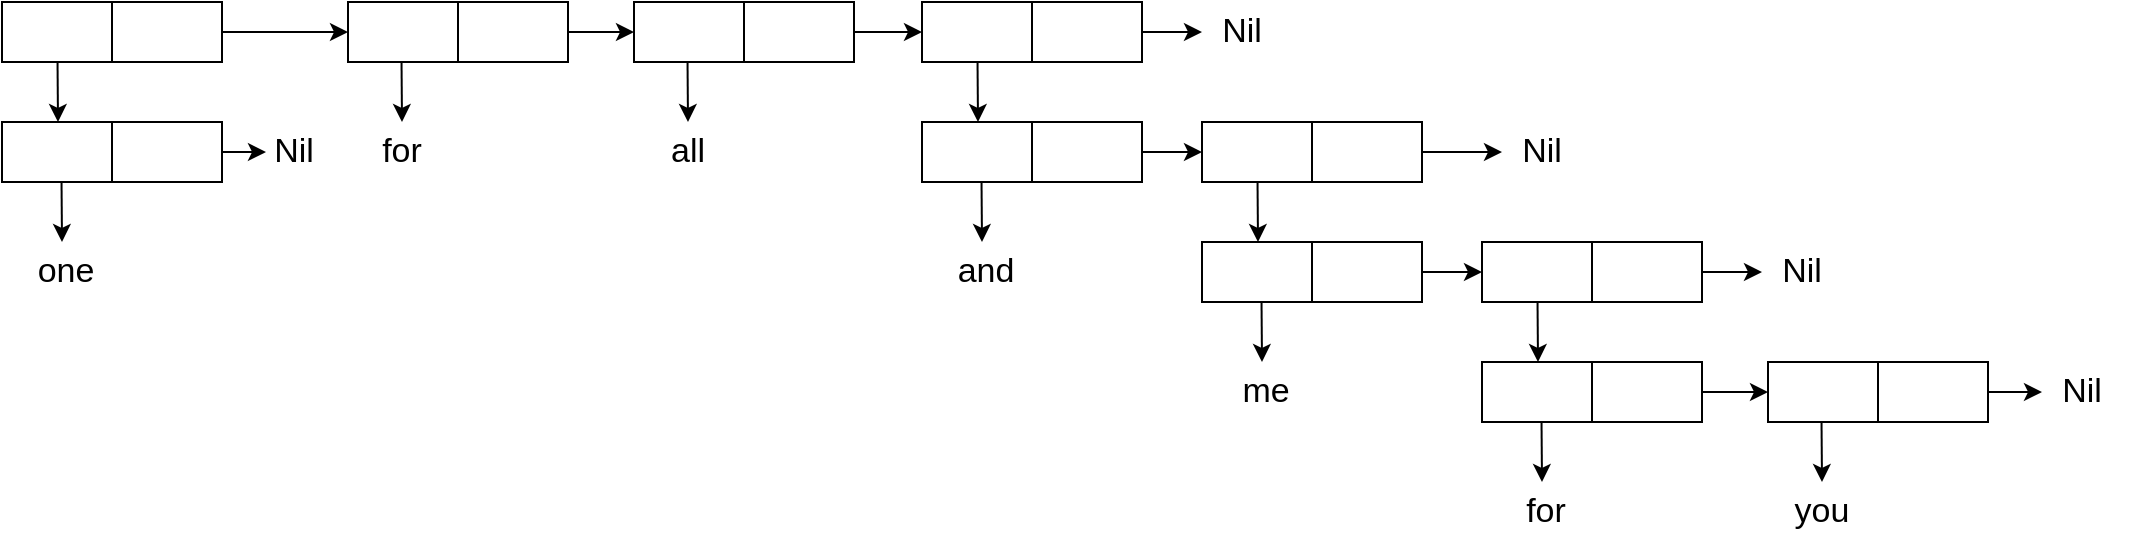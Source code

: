 <mxfile version="20.8.18" type="device"><diagram name="Страница 1" id="D0mZ3ZN9KCD9kEY33lV9"><mxGraphModel dx="1050" dy="541" grid="1" gridSize="10" guides="1" tooltips="1" connect="1" arrows="1" fold="1" page="1" pageScale="1" pageWidth="827" pageHeight="1169" math="0" shadow="0"><root><mxCell id="0"/><mxCell id="1" parent="0"/><mxCell id="8WImjL1UNlJtfQJZ76hh-1" value="" style="shape=table;startSize=0;container=1;collapsible=0;childLayout=tableLayout;fontSize=16;" vertex="1" parent="1"><mxGeometry x="450" y="220" width="110" height="30" as="geometry"/></mxCell><mxCell id="8WImjL1UNlJtfQJZ76hh-2" value="" style="shape=tableRow;horizontal=0;startSize=0;swimlaneHead=0;swimlaneBody=0;strokeColor=inherit;top=0;left=0;bottom=0;right=0;collapsible=0;dropTarget=0;fillColor=none;points=[[0,0.5],[1,0.5]];portConstraint=eastwest;fontSize=16;" vertex="1" parent="8WImjL1UNlJtfQJZ76hh-1"><mxGeometry width="110" height="30" as="geometry"/></mxCell><mxCell id="8WImjL1UNlJtfQJZ76hh-3" value="" style="shape=partialRectangle;html=1;whiteSpace=wrap;connectable=0;strokeColor=inherit;overflow=hidden;fillColor=none;top=0;left=0;bottom=0;right=0;pointerEvents=1;fontSize=16;" vertex="1" parent="8WImjL1UNlJtfQJZ76hh-2"><mxGeometry width="55" height="30" as="geometry"><mxRectangle width="55" height="30" as="alternateBounds"/></mxGeometry></mxCell><mxCell id="8WImjL1UNlJtfQJZ76hh-4" value="" style="shape=partialRectangle;html=1;whiteSpace=wrap;connectable=0;strokeColor=inherit;overflow=hidden;fillColor=none;top=0;left=0;bottom=0;right=0;pointerEvents=1;fontSize=16;" vertex="1" parent="8WImjL1UNlJtfQJZ76hh-2"><mxGeometry x="55" width="55" height="30" as="geometry"><mxRectangle width="55" height="30" as="alternateBounds"/></mxGeometry></mxCell><mxCell id="8WImjL1UNlJtfQJZ76hh-5" value="" style="endArrow=classic;html=1;rounded=0;exitX=0.223;exitY=1.045;exitDx=0;exitDy=0;exitPerimeter=0;entryX=0.5;entryY=0;entryDx=0;entryDy=0;" edge="1" parent="1"><mxGeometry width="50" height="50" relative="1" as="geometry"><mxPoint x="477.76" y="249.8" as="sourcePoint"/><mxPoint x="478" y="280" as="targetPoint"/></mxGeometry></mxCell><mxCell id="8WImjL1UNlJtfQJZ76hh-6" value="" style="shape=table;startSize=0;container=1;collapsible=0;childLayout=tableLayout;fontSize=16;" vertex="1" parent="1"><mxGeometry x="450" y="280" width="110" height="30" as="geometry"/></mxCell><mxCell id="8WImjL1UNlJtfQJZ76hh-7" value="" style="shape=tableRow;horizontal=0;startSize=0;swimlaneHead=0;swimlaneBody=0;strokeColor=inherit;top=0;left=0;bottom=0;right=0;collapsible=0;dropTarget=0;fillColor=none;points=[[0,0.5],[1,0.5]];portConstraint=eastwest;fontSize=16;" vertex="1" parent="8WImjL1UNlJtfQJZ76hh-6"><mxGeometry width="110" height="30" as="geometry"/></mxCell><mxCell id="8WImjL1UNlJtfQJZ76hh-8" value="" style="shape=partialRectangle;html=1;whiteSpace=wrap;connectable=0;strokeColor=inherit;overflow=hidden;fillColor=none;top=0;left=0;bottom=0;right=0;pointerEvents=1;fontSize=16;" vertex="1" parent="8WImjL1UNlJtfQJZ76hh-7"><mxGeometry width="55" height="30" as="geometry"><mxRectangle width="55" height="30" as="alternateBounds"/></mxGeometry></mxCell><mxCell id="8WImjL1UNlJtfQJZ76hh-9" value="" style="shape=partialRectangle;html=1;whiteSpace=wrap;connectable=0;strokeColor=inherit;overflow=hidden;fillColor=none;top=0;left=0;bottom=0;right=0;pointerEvents=1;fontSize=16;" vertex="1" parent="8WImjL1UNlJtfQJZ76hh-7"><mxGeometry x="55" width="55" height="30" as="geometry"><mxRectangle width="55" height="30" as="alternateBounds"/></mxGeometry></mxCell><mxCell id="8WImjL1UNlJtfQJZ76hh-10" value="" style="endArrow=classic;html=1;rounded=0;exitX=0.223;exitY=1.045;exitDx=0;exitDy=0;exitPerimeter=0;entryX=0.5;entryY=0;entryDx=0;entryDy=0;" edge="1" parent="1"><mxGeometry width="50" height="50" relative="1" as="geometry"><mxPoint x="479.76" y="309.8" as="sourcePoint"/><mxPoint x="480" y="340" as="targetPoint"/></mxGeometry></mxCell><mxCell id="8WImjL1UNlJtfQJZ76hh-11" value="&lt;font style=&quot;font-size: 17px;&quot;&gt;one&lt;/font&gt;" style="text;html=1;strokeColor=none;fillColor=none;align=center;verticalAlign=middle;whiteSpace=wrap;rounded=0;" vertex="1" parent="1"><mxGeometry x="452" y="340" width="60" height="30" as="geometry"/></mxCell><mxCell id="8WImjL1UNlJtfQJZ76hh-12" value="" style="endArrow=classic;html=1;rounded=0;fontSize=17;exitX=1;exitY=0.5;exitDx=0;exitDy=0;" edge="1" parent="1" source="8WImjL1UNlJtfQJZ76hh-7"><mxGeometry width="50" height="50" relative="1" as="geometry"><mxPoint x="554" y="370" as="sourcePoint"/><mxPoint x="582" y="295" as="targetPoint"/></mxGeometry></mxCell><mxCell id="8WImjL1UNlJtfQJZ76hh-13" value="" style="shape=table;startSize=0;container=1;collapsible=0;childLayout=tableLayout;fontSize=16;" vertex="1" parent="1"><mxGeometry x="623" y="220" width="110" height="30" as="geometry"/></mxCell><mxCell id="8WImjL1UNlJtfQJZ76hh-14" value="" style="shape=tableRow;horizontal=0;startSize=0;swimlaneHead=0;swimlaneBody=0;strokeColor=inherit;top=0;left=0;bottom=0;right=0;collapsible=0;dropTarget=0;fillColor=none;points=[[0,0.5],[1,0.5]];portConstraint=eastwest;fontSize=16;" vertex="1" parent="8WImjL1UNlJtfQJZ76hh-13"><mxGeometry width="110" height="30" as="geometry"/></mxCell><mxCell id="8WImjL1UNlJtfQJZ76hh-15" value="" style="shape=partialRectangle;html=1;whiteSpace=wrap;connectable=0;strokeColor=inherit;overflow=hidden;fillColor=none;top=0;left=0;bottom=0;right=0;pointerEvents=1;fontSize=16;" vertex="1" parent="8WImjL1UNlJtfQJZ76hh-14"><mxGeometry width="55" height="30" as="geometry"><mxRectangle width="55" height="30" as="alternateBounds"/></mxGeometry></mxCell><mxCell id="8WImjL1UNlJtfQJZ76hh-16" value="" style="shape=partialRectangle;html=1;whiteSpace=wrap;connectable=0;strokeColor=inherit;overflow=hidden;fillColor=none;top=0;left=0;bottom=0;right=0;pointerEvents=1;fontSize=16;" vertex="1" parent="8WImjL1UNlJtfQJZ76hh-14"><mxGeometry x="55" width="55" height="30" as="geometry"><mxRectangle width="55" height="30" as="alternateBounds"/></mxGeometry></mxCell><mxCell id="8WImjL1UNlJtfQJZ76hh-17" value="" style="endArrow=classic;html=1;rounded=0;exitX=0.223;exitY=1.045;exitDx=0;exitDy=0;exitPerimeter=0;entryX=0.5;entryY=0;entryDx=0;entryDy=0;" edge="1" parent="1" target="8WImjL1UNlJtfQJZ76hh-18"><mxGeometry width="50" height="50" relative="1" as="geometry"><mxPoint x="649.76" y="249.8" as="sourcePoint"/><mxPoint x="650" y="288" as="targetPoint"/></mxGeometry></mxCell><mxCell id="8WImjL1UNlJtfQJZ76hh-18" value="&lt;font style=&quot;font-size: 17px;&quot;&gt;for&lt;/font&gt;" style="text;html=1;strokeColor=none;fillColor=none;align=center;verticalAlign=middle;whiteSpace=wrap;rounded=0;" vertex="1" parent="1"><mxGeometry x="620" y="280" width="60" height="30" as="geometry"/></mxCell><mxCell id="8WImjL1UNlJtfQJZ76hh-19" value="" style="endArrow=classic;html=1;rounded=0;fontSize=17;exitX=1;exitY=0.5;exitDx=0;exitDy=0;entryX=0;entryY=0.5;entryDx=0;entryDy=0;" edge="1" parent="1" source="8WImjL1UNlJtfQJZ76hh-14" target="8WImjL1UNlJtfQJZ76hh-21"><mxGeometry width="50" height="50" relative="1" as="geometry"><mxPoint x="693" y="300" as="sourcePoint"/><mxPoint x="763" y="235" as="targetPoint"/></mxGeometry></mxCell><mxCell id="8WImjL1UNlJtfQJZ76hh-20" value="" style="shape=table;startSize=0;container=1;collapsible=0;childLayout=tableLayout;fontSize=16;" vertex="1" parent="1"><mxGeometry x="766" y="220" width="110" height="30" as="geometry"/></mxCell><mxCell id="8WImjL1UNlJtfQJZ76hh-21" value="" style="shape=tableRow;horizontal=0;startSize=0;swimlaneHead=0;swimlaneBody=0;strokeColor=inherit;top=0;left=0;bottom=0;right=0;collapsible=0;dropTarget=0;fillColor=none;points=[[0,0.5],[1,0.5]];portConstraint=eastwest;fontSize=16;" vertex="1" parent="8WImjL1UNlJtfQJZ76hh-20"><mxGeometry width="110" height="30" as="geometry"/></mxCell><mxCell id="8WImjL1UNlJtfQJZ76hh-22" value="" style="shape=partialRectangle;html=1;whiteSpace=wrap;connectable=0;strokeColor=inherit;overflow=hidden;fillColor=none;top=0;left=0;bottom=0;right=0;pointerEvents=1;fontSize=16;" vertex="1" parent="8WImjL1UNlJtfQJZ76hh-21"><mxGeometry width="55" height="30" as="geometry"><mxRectangle width="55" height="30" as="alternateBounds"/></mxGeometry></mxCell><mxCell id="8WImjL1UNlJtfQJZ76hh-23" value="" style="shape=partialRectangle;html=1;whiteSpace=wrap;connectable=0;strokeColor=inherit;overflow=hidden;fillColor=none;top=0;left=0;bottom=0;right=0;pointerEvents=1;fontSize=16;" vertex="1" parent="8WImjL1UNlJtfQJZ76hh-21"><mxGeometry x="55" width="55" height="30" as="geometry"><mxRectangle width="55" height="30" as="alternateBounds"/></mxGeometry></mxCell><mxCell id="8WImjL1UNlJtfQJZ76hh-24" value="" style="endArrow=classic;html=1;rounded=0;exitX=0.223;exitY=1.045;exitDx=0;exitDy=0;exitPerimeter=0;entryX=0.5;entryY=0;entryDx=0;entryDy=0;" edge="1" parent="1" target="8WImjL1UNlJtfQJZ76hh-25"><mxGeometry width="50" height="50" relative="1" as="geometry"><mxPoint x="792.76" y="249.8" as="sourcePoint"/><mxPoint x="793" y="288" as="targetPoint"/></mxGeometry></mxCell><mxCell id="8WImjL1UNlJtfQJZ76hh-25" value="&lt;font style=&quot;font-size: 17px;&quot;&gt;all&lt;/font&gt;" style="text;html=1;strokeColor=none;fillColor=none;align=center;verticalAlign=middle;whiteSpace=wrap;rounded=0;" vertex="1" parent="1"><mxGeometry x="763" y="280" width="60" height="30" as="geometry"/></mxCell><mxCell id="8WImjL1UNlJtfQJZ76hh-26" value="" style="shape=table;startSize=0;container=1;collapsible=0;childLayout=tableLayout;fontSize=16;" vertex="1" parent="1"><mxGeometry x="910" y="220" width="110" height="30" as="geometry"/></mxCell><mxCell id="8WImjL1UNlJtfQJZ76hh-27" value="" style="shape=tableRow;horizontal=0;startSize=0;swimlaneHead=0;swimlaneBody=0;strokeColor=inherit;top=0;left=0;bottom=0;right=0;collapsible=0;dropTarget=0;fillColor=none;points=[[0,0.5],[1,0.5]];portConstraint=eastwest;fontSize=16;" vertex="1" parent="8WImjL1UNlJtfQJZ76hh-26"><mxGeometry width="110" height="30" as="geometry"/></mxCell><mxCell id="8WImjL1UNlJtfQJZ76hh-28" value="" style="shape=partialRectangle;html=1;whiteSpace=wrap;connectable=0;strokeColor=inherit;overflow=hidden;fillColor=none;top=0;left=0;bottom=0;right=0;pointerEvents=1;fontSize=16;" vertex="1" parent="8WImjL1UNlJtfQJZ76hh-27"><mxGeometry width="55" height="30" as="geometry"><mxRectangle width="55" height="30" as="alternateBounds"/></mxGeometry></mxCell><mxCell id="8WImjL1UNlJtfQJZ76hh-29" value="" style="shape=partialRectangle;html=1;whiteSpace=wrap;connectable=0;strokeColor=inherit;overflow=hidden;fillColor=none;top=0;left=0;bottom=0;right=0;pointerEvents=1;fontSize=16;" vertex="1" parent="8WImjL1UNlJtfQJZ76hh-27"><mxGeometry x="55" width="55" height="30" as="geometry"><mxRectangle width="55" height="30" as="alternateBounds"/></mxGeometry></mxCell><mxCell id="8WImjL1UNlJtfQJZ76hh-30" value="" style="endArrow=classic;html=1;rounded=0;exitX=0.223;exitY=1.045;exitDx=0;exitDy=0;exitPerimeter=0;entryX=0.5;entryY=0;entryDx=0;entryDy=0;" edge="1" parent="1"><mxGeometry width="50" height="50" relative="1" as="geometry"><mxPoint x="937.76" y="249.8" as="sourcePoint"/><mxPoint x="938" y="280" as="targetPoint"/></mxGeometry></mxCell><mxCell id="8WImjL1UNlJtfQJZ76hh-31" value="" style="shape=table;startSize=0;container=1;collapsible=0;childLayout=tableLayout;fontSize=16;" vertex="1" parent="1"><mxGeometry x="910" y="280" width="110" height="30" as="geometry"/></mxCell><mxCell id="8WImjL1UNlJtfQJZ76hh-32" value="" style="shape=tableRow;horizontal=0;startSize=0;swimlaneHead=0;swimlaneBody=0;strokeColor=inherit;top=0;left=0;bottom=0;right=0;collapsible=0;dropTarget=0;fillColor=none;points=[[0,0.5],[1,0.5]];portConstraint=eastwest;fontSize=16;" vertex="1" parent="8WImjL1UNlJtfQJZ76hh-31"><mxGeometry width="110" height="30" as="geometry"/></mxCell><mxCell id="8WImjL1UNlJtfQJZ76hh-33" value="" style="shape=partialRectangle;html=1;whiteSpace=wrap;connectable=0;strokeColor=inherit;overflow=hidden;fillColor=none;top=0;left=0;bottom=0;right=0;pointerEvents=1;fontSize=16;" vertex="1" parent="8WImjL1UNlJtfQJZ76hh-32"><mxGeometry width="55" height="30" as="geometry"><mxRectangle width="55" height="30" as="alternateBounds"/></mxGeometry></mxCell><mxCell id="8WImjL1UNlJtfQJZ76hh-34" value="" style="shape=partialRectangle;html=1;whiteSpace=wrap;connectable=0;strokeColor=inherit;overflow=hidden;fillColor=none;top=0;left=0;bottom=0;right=0;pointerEvents=1;fontSize=16;" vertex="1" parent="8WImjL1UNlJtfQJZ76hh-32"><mxGeometry x="55" width="55" height="30" as="geometry"><mxRectangle width="55" height="30" as="alternateBounds"/></mxGeometry></mxCell><mxCell id="8WImjL1UNlJtfQJZ76hh-35" value="" style="endArrow=classic;html=1;rounded=0;exitX=0.223;exitY=1.045;exitDx=0;exitDy=0;exitPerimeter=0;entryX=0.5;entryY=0;entryDx=0;entryDy=0;" edge="1" parent="1"><mxGeometry width="50" height="50" relative="1" as="geometry"><mxPoint x="939.76" y="309.8" as="sourcePoint"/><mxPoint x="940" y="340" as="targetPoint"/></mxGeometry></mxCell><mxCell id="8WImjL1UNlJtfQJZ76hh-36" value="&lt;font style=&quot;font-size: 17px;&quot;&gt;and&lt;/font&gt;" style="text;html=1;strokeColor=none;fillColor=none;align=center;verticalAlign=middle;whiteSpace=wrap;rounded=0;" vertex="1" parent="1"><mxGeometry x="912" y="340" width="60" height="30" as="geometry"/></mxCell><mxCell id="8WImjL1UNlJtfQJZ76hh-37" value="" style="endArrow=classic;html=1;rounded=0;fontSize=17;exitX=1;exitY=0.5;exitDx=0;exitDy=0;entryX=0;entryY=0.5;entryDx=0;entryDy=0;" edge="1" parent="1" source="8WImjL1UNlJtfQJZ76hh-32" target="8WImjL1UNlJtfQJZ76hh-39"><mxGeometry width="50" height="50" relative="1" as="geometry"><mxPoint x="1014" y="370" as="sourcePoint"/><mxPoint x="1042" y="295" as="targetPoint"/></mxGeometry></mxCell><mxCell id="8WImjL1UNlJtfQJZ76hh-38" value="" style="shape=table;startSize=0;container=1;collapsible=0;childLayout=tableLayout;fontSize=16;" vertex="1" parent="1"><mxGeometry x="1050" y="280" width="110" height="30" as="geometry"/></mxCell><mxCell id="8WImjL1UNlJtfQJZ76hh-39" value="" style="shape=tableRow;horizontal=0;startSize=0;swimlaneHead=0;swimlaneBody=0;strokeColor=inherit;top=0;left=0;bottom=0;right=0;collapsible=0;dropTarget=0;fillColor=none;points=[[0,0.5],[1,0.5]];portConstraint=eastwest;fontSize=16;" vertex="1" parent="8WImjL1UNlJtfQJZ76hh-38"><mxGeometry width="110" height="30" as="geometry"/></mxCell><mxCell id="8WImjL1UNlJtfQJZ76hh-40" value="" style="shape=partialRectangle;html=1;whiteSpace=wrap;connectable=0;strokeColor=inherit;overflow=hidden;fillColor=none;top=0;left=0;bottom=0;right=0;pointerEvents=1;fontSize=16;" vertex="1" parent="8WImjL1UNlJtfQJZ76hh-39"><mxGeometry width="55" height="30" as="geometry"><mxRectangle width="55" height="30" as="alternateBounds"/></mxGeometry></mxCell><mxCell id="8WImjL1UNlJtfQJZ76hh-41" value="" style="shape=partialRectangle;html=1;whiteSpace=wrap;connectable=0;strokeColor=inherit;overflow=hidden;fillColor=none;top=0;left=0;bottom=0;right=0;pointerEvents=1;fontSize=16;" vertex="1" parent="8WImjL1UNlJtfQJZ76hh-39"><mxGeometry x="55" width="55" height="30" as="geometry"><mxRectangle width="55" height="30" as="alternateBounds"/></mxGeometry></mxCell><mxCell id="8WImjL1UNlJtfQJZ76hh-42" value="" style="endArrow=classic;html=1;rounded=0;exitX=0.223;exitY=1.045;exitDx=0;exitDy=0;exitPerimeter=0;entryX=0.5;entryY=0;entryDx=0;entryDy=0;" edge="1" parent="1"><mxGeometry width="50" height="50" relative="1" as="geometry"><mxPoint x="1077.76" y="309.8" as="sourcePoint"/><mxPoint x="1078" y="340" as="targetPoint"/></mxGeometry></mxCell><mxCell id="8WImjL1UNlJtfQJZ76hh-43" value="" style="shape=table;startSize=0;container=1;collapsible=0;childLayout=tableLayout;fontSize=16;" vertex="1" parent="1"><mxGeometry x="1050" y="340" width="110" height="30" as="geometry"/></mxCell><mxCell id="8WImjL1UNlJtfQJZ76hh-44" value="" style="shape=tableRow;horizontal=0;startSize=0;swimlaneHead=0;swimlaneBody=0;strokeColor=inherit;top=0;left=0;bottom=0;right=0;collapsible=0;dropTarget=0;fillColor=none;points=[[0,0.5],[1,0.5]];portConstraint=eastwest;fontSize=16;" vertex="1" parent="8WImjL1UNlJtfQJZ76hh-43"><mxGeometry width="110" height="30" as="geometry"/></mxCell><mxCell id="8WImjL1UNlJtfQJZ76hh-45" value="" style="shape=partialRectangle;html=1;whiteSpace=wrap;connectable=0;strokeColor=inherit;overflow=hidden;fillColor=none;top=0;left=0;bottom=0;right=0;pointerEvents=1;fontSize=16;" vertex="1" parent="8WImjL1UNlJtfQJZ76hh-44"><mxGeometry width="55" height="30" as="geometry"><mxRectangle width="55" height="30" as="alternateBounds"/></mxGeometry></mxCell><mxCell id="8WImjL1UNlJtfQJZ76hh-46" value="" style="shape=partialRectangle;html=1;whiteSpace=wrap;connectable=0;strokeColor=inherit;overflow=hidden;fillColor=none;top=0;left=0;bottom=0;right=0;pointerEvents=1;fontSize=16;" vertex="1" parent="8WImjL1UNlJtfQJZ76hh-44"><mxGeometry x="55" width="55" height="30" as="geometry"><mxRectangle width="55" height="30" as="alternateBounds"/></mxGeometry></mxCell><mxCell id="8WImjL1UNlJtfQJZ76hh-47" value="" style="endArrow=classic;html=1;rounded=0;exitX=0.223;exitY=1.045;exitDx=0;exitDy=0;exitPerimeter=0;entryX=0.5;entryY=0;entryDx=0;entryDy=0;" edge="1" parent="1"><mxGeometry width="50" height="50" relative="1" as="geometry"><mxPoint x="1079.76" y="369.8" as="sourcePoint"/><mxPoint x="1080" y="400" as="targetPoint"/></mxGeometry></mxCell><mxCell id="8WImjL1UNlJtfQJZ76hh-48" value="&lt;font style=&quot;font-size: 17px;&quot;&gt;me&lt;/font&gt;" style="text;html=1;strokeColor=none;fillColor=none;align=center;verticalAlign=middle;whiteSpace=wrap;rounded=0;" vertex="1" parent="1"><mxGeometry x="1052" y="400" width="60" height="30" as="geometry"/></mxCell><mxCell id="8WImjL1UNlJtfQJZ76hh-49" value="" style="endArrow=classic;html=1;rounded=0;fontSize=17;exitX=1;exitY=0.5;exitDx=0;exitDy=0;entryX=0;entryY=0.5;entryDx=0;entryDy=0;" edge="1" parent="1" source="8WImjL1UNlJtfQJZ76hh-44" target="8WImjL1UNlJtfQJZ76hh-51"><mxGeometry width="50" height="50" relative="1" as="geometry"><mxPoint x="1154" y="430" as="sourcePoint"/><mxPoint x="1182" y="355" as="targetPoint"/></mxGeometry></mxCell><mxCell id="8WImjL1UNlJtfQJZ76hh-50" value="" style="shape=table;startSize=0;container=1;collapsible=0;childLayout=tableLayout;fontSize=16;" vertex="1" parent="1"><mxGeometry x="1190" y="340" width="110" height="30" as="geometry"/></mxCell><mxCell id="8WImjL1UNlJtfQJZ76hh-51" value="" style="shape=tableRow;horizontal=0;startSize=0;swimlaneHead=0;swimlaneBody=0;strokeColor=inherit;top=0;left=0;bottom=0;right=0;collapsible=0;dropTarget=0;fillColor=none;points=[[0,0.5],[1,0.5]];portConstraint=eastwest;fontSize=16;" vertex="1" parent="8WImjL1UNlJtfQJZ76hh-50"><mxGeometry width="110" height="30" as="geometry"/></mxCell><mxCell id="8WImjL1UNlJtfQJZ76hh-52" value="" style="shape=partialRectangle;html=1;whiteSpace=wrap;connectable=0;strokeColor=inherit;overflow=hidden;fillColor=none;top=0;left=0;bottom=0;right=0;pointerEvents=1;fontSize=16;" vertex="1" parent="8WImjL1UNlJtfQJZ76hh-51"><mxGeometry width="55" height="30" as="geometry"><mxRectangle width="55" height="30" as="alternateBounds"/></mxGeometry></mxCell><mxCell id="8WImjL1UNlJtfQJZ76hh-53" value="" style="shape=partialRectangle;html=1;whiteSpace=wrap;connectable=0;strokeColor=inherit;overflow=hidden;fillColor=none;top=0;left=0;bottom=0;right=0;pointerEvents=1;fontSize=16;" vertex="1" parent="8WImjL1UNlJtfQJZ76hh-51"><mxGeometry x="55" width="55" height="30" as="geometry"><mxRectangle width="55" height="30" as="alternateBounds"/></mxGeometry></mxCell><mxCell id="8WImjL1UNlJtfQJZ76hh-54" value="" style="endArrow=classic;html=1;rounded=0;exitX=0.223;exitY=1.045;exitDx=0;exitDy=0;exitPerimeter=0;entryX=0.5;entryY=0;entryDx=0;entryDy=0;" edge="1" parent="1"><mxGeometry width="50" height="50" relative="1" as="geometry"><mxPoint x="1217.76" y="369.8" as="sourcePoint"/><mxPoint x="1218" y="400" as="targetPoint"/></mxGeometry></mxCell><mxCell id="8WImjL1UNlJtfQJZ76hh-55" value="" style="shape=table;startSize=0;container=1;collapsible=0;childLayout=tableLayout;fontSize=16;" vertex="1" parent="1"><mxGeometry x="1190" y="400" width="110" height="30" as="geometry"/></mxCell><mxCell id="8WImjL1UNlJtfQJZ76hh-56" value="" style="shape=tableRow;horizontal=0;startSize=0;swimlaneHead=0;swimlaneBody=0;strokeColor=inherit;top=0;left=0;bottom=0;right=0;collapsible=0;dropTarget=0;fillColor=none;points=[[0,0.5],[1,0.5]];portConstraint=eastwest;fontSize=16;" vertex="1" parent="8WImjL1UNlJtfQJZ76hh-55"><mxGeometry width="110" height="30" as="geometry"/></mxCell><mxCell id="8WImjL1UNlJtfQJZ76hh-57" value="" style="shape=partialRectangle;html=1;whiteSpace=wrap;connectable=0;strokeColor=inherit;overflow=hidden;fillColor=none;top=0;left=0;bottom=0;right=0;pointerEvents=1;fontSize=16;" vertex="1" parent="8WImjL1UNlJtfQJZ76hh-56"><mxGeometry width="55" height="30" as="geometry"><mxRectangle width="55" height="30" as="alternateBounds"/></mxGeometry></mxCell><mxCell id="8WImjL1UNlJtfQJZ76hh-58" value="" style="shape=partialRectangle;html=1;whiteSpace=wrap;connectable=0;strokeColor=inherit;overflow=hidden;fillColor=none;top=0;left=0;bottom=0;right=0;pointerEvents=1;fontSize=16;" vertex="1" parent="8WImjL1UNlJtfQJZ76hh-56"><mxGeometry x="55" width="55" height="30" as="geometry"><mxRectangle width="55" height="30" as="alternateBounds"/></mxGeometry></mxCell><mxCell id="8WImjL1UNlJtfQJZ76hh-59" value="" style="endArrow=classic;html=1;rounded=0;exitX=0.223;exitY=1.045;exitDx=0;exitDy=0;exitPerimeter=0;entryX=0.5;entryY=0;entryDx=0;entryDy=0;" edge="1" parent="1"><mxGeometry width="50" height="50" relative="1" as="geometry"><mxPoint x="1219.76" y="429.8" as="sourcePoint"/><mxPoint x="1220" y="460" as="targetPoint"/></mxGeometry></mxCell><mxCell id="8WImjL1UNlJtfQJZ76hh-60" value="&lt;font style=&quot;font-size: 17px;&quot;&gt;for&lt;/font&gt;" style="text;html=1;strokeColor=none;fillColor=none;align=center;verticalAlign=middle;whiteSpace=wrap;rounded=0;" vertex="1" parent="1"><mxGeometry x="1192" y="460" width="60" height="30" as="geometry"/></mxCell><mxCell id="8WImjL1UNlJtfQJZ76hh-61" value="" style="endArrow=classic;html=1;rounded=0;fontSize=17;exitX=1;exitY=0.5;exitDx=0;exitDy=0;" edge="1" parent="1" source="8WImjL1UNlJtfQJZ76hh-56" target="8WImjL1UNlJtfQJZ76hh-63"><mxGeometry width="50" height="50" relative="1" as="geometry"><mxPoint x="1294" y="490" as="sourcePoint"/><mxPoint x="1322" y="415" as="targetPoint"/></mxGeometry></mxCell><mxCell id="8WImjL1UNlJtfQJZ76hh-62" value="" style="shape=table;startSize=0;container=1;collapsible=0;childLayout=tableLayout;fontSize=16;" vertex="1" parent="1"><mxGeometry x="1333" y="400" width="110" height="30" as="geometry"/></mxCell><mxCell id="8WImjL1UNlJtfQJZ76hh-63" value="" style="shape=tableRow;horizontal=0;startSize=0;swimlaneHead=0;swimlaneBody=0;strokeColor=inherit;top=0;left=0;bottom=0;right=0;collapsible=0;dropTarget=0;fillColor=none;points=[[0,0.5],[1,0.5]];portConstraint=eastwest;fontSize=16;" vertex="1" parent="8WImjL1UNlJtfQJZ76hh-62"><mxGeometry width="110" height="30" as="geometry"/></mxCell><mxCell id="8WImjL1UNlJtfQJZ76hh-64" value="" style="shape=partialRectangle;html=1;whiteSpace=wrap;connectable=0;strokeColor=inherit;overflow=hidden;fillColor=none;top=0;left=0;bottom=0;right=0;pointerEvents=1;fontSize=16;" vertex="1" parent="8WImjL1UNlJtfQJZ76hh-63"><mxGeometry width="55" height="30" as="geometry"><mxRectangle width="55" height="30" as="alternateBounds"/></mxGeometry></mxCell><mxCell id="8WImjL1UNlJtfQJZ76hh-65" value="" style="shape=partialRectangle;html=1;whiteSpace=wrap;connectable=0;strokeColor=inherit;overflow=hidden;fillColor=none;top=0;left=0;bottom=0;right=0;pointerEvents=1;fontSize=16;" vertex="1" parent="8WImjL1UNlJtfQJZ76hh-63"><mxGeometry x="55" width="55" height="30" as="geometry"><mxRectangle width="55" height="30" as="alternateBounds"/></mxGeometry></mxCell><mxCell id="8WImjL1UNlJtfQJZ76hh-66" value="" style="endArrow=classic;html=1;rounded=0;exitX=0.223;exitY=1.045;exitDx=0;exitDy=0;exitPerimeter=0;entryX=0.5;entryY=0;entryDx=0;entryDy=0;" edge="1" parent="1" target="8WImjL1UNlJtfQJZ76hh-67"><mxGeometry width="50" height="50" relative="1" as="geometry"><mxPoint x="1359.76" y="429.8" as="sourcePoint"/><mxPoint x="1360" y="468" as="targetPoint"/></mxGeometry></mxCell><mxCell id="8WImjL1UNlJtfQJZ76hh-67" value="&lt;font style=&quot;font-size: 17px;&quot;&gt;you&lt;/font&gt;" style="text;html=1;strokeColor=none;fillColor=none;align=center;verticalAlign=middle;whiteSpace=wrap;rounded=0;" vertex="1" parent="1"><mxGeometry x="1330" y="460" width="60" height="30" as="geometry"/></mxCell><mxCell id="8WImjL1UNlJtfQJZ76hh-68" value="Nil" style="text;html=1;strokeColor=none;fillColor=none;align=center;verticalAlign=middle;whiteSpace=wrap;rounded=0;fontSize=17;" vertex="1" parent="1"><mxGeometry x="566" y="280" width="60" height="30" as="geometry"/></mxCell><mxCell id="8WImjL1UNlJtfQJZ76hh-69" value="" style="endArrow=classic;html=1;rounded=0;exitX=1;exitY=0.5;exitDx=0;exitDy=0;entryX=0;entryY=0.5;entryDx=0;entryDy=0;" edge="1" parent="1" source="8WImjL1UNlJtfQJZ76hh-2" target="8WImjL1UNlJtfQJZ76hh-14"><mxGeometry width="50" height="50" relative="1" as="geometry"><mxPoint x="920" y="340" as="sourcePoint"/><mxPoint x="970" y="290" as="targetPoint"/></mxGeometry></mxCell><mxCell id="8WImjL1UNlJtfQJZ76hh-70" value="" style="endArrow=classic;html=1;rounded=0;exitX=1;exitY=0.5;exitDx=0;exitDy=0;entryX=0;entryY=0.5;entryDx=0;entryDy=0;" edge="1" parent="1" source="8WImjL1UNlJtfQJZ76hh-21" target="8WImjL1UNlJtfQJZ76hh-27"><mxGeometry width="50" height="50" relative="1" as="geometry"><mxPoint x="920" y="340" as="sourcePoint"/><mxPoint x="970" y="290" as="targetPoint"/></mxGeometry></mxCell><mxCell id="8WImjL1UNlJtfQJZ76hh-71" value="" style="endArrow=classic;html=1;rounded=0;exitX=1;exitY=0.5;exitDx=0;exitDy=0;" edge="1" parent="1" source="8WImjL1UNlJtfQJZ76hh-27"><mxGeometry width="50" height="50" relative="1" as="geometry"><mxPoint x="920" y="340" as="sourcePoint"/><mxPoint x="1050" y="235" as="targetPoint"/></mxGeometry></mxCell><mxCell id="8WImjL1UNlJtfQJZ76hh-72" value="Nil" style="text;html=1;strokeColor=none;fillColor=none;align=center;verticalAlign=middle;whiteSpace=wrap;rounded=0;fontSize=17;" vertex="1" parent="1"><mxGeometry x="1040" y="220" width="60" height="30" as="geometry"/></mxCell><mxCell id="8WImjL1UNlJtfQJZ76hh-73" value="" style="endArrow=classic;html=1;rounded=0;exitX=1;exitY=0.5;exitDx=0;exitDy=0;" edge="1" parent="1" source="8WImjL1UNlJtfQJZ76hh-39"><mxGeometry width="50" height="50" relative="1" as="geometry"><mxPoint x="920" y="340" as="sourcePoint"/><mxPoint x="1200" y="295" as="targetPoint"/></mxGeometry></mxCell><mxCell id="8WImjL1UNlJtfQJZ76hh-74" value="Nil" style="text;html=1;strokeColor=none;fillColor=none;align=center;verticalAlign=middle;whiteSpace=wrap;rounded=0;fontSize=17;" vertex="1" parent="1"><mxGeometry x="1190" y="280" width="60" height="30" as="geometry"/></mxCell><mxCell id="8WImjL1UNlJtfQJZ76hh-75" value="" style="endArrow=classic;html=1;rounded=0;exitX=1;exitY=0.5;exitDx=0;exitDy=0;" edge="1" parent="1" source="8WImjL1UNlJtfQJZ76hh-51"><mxGeometry width="50" height="50" relative="1" as="geometry"><mxPoint x="920" y="340" as="sourcePoint"/><mxPoint x="1330" y="355" as="targetPoint"/></mxGeometry></mxCell><mxCell id="8WImjL1UNlJtfQJZ76hh-76" value="Nil" style="text;html=1;strokeColor=none;fillColor=none;align=center;verticalAlign=middle;whiteSpace=wrap;rounded=0;fontSize=17;" vertex="1" parent="1"><mxGeometry x="1320" y="340" width="60" height="30" as="geometry"/></mxCell><mxCell id="8WImjL1UNlJtfQJZ76hh-77" value="" style="endArrow=classic;html=1;rounded=0;exitX=1;exitY=0.5;exitDx=0;exitDy=0;" edge="1" parent="1" source="8WImjL1UNlJtfQJZ76hh-63"><mxGeometry width="50" height="50" relative="1" as="geometry"><mxPoint x="920" y="340" as="sourcePoint"/><mxPoint x="1470" y="415" as="targetPoint"/></mxGeometry></mxCell><mxCell id="8WImjL1UNlJtfQJZ76hh-78" value="Nil" style="text;html=1;strokeColor=none;fillColor=none;align=center;verticalAlign=middle;whiteSpace=wrap;rounded=0;fontSize=17;" vertex="1" parent="1"><mxGeometry x="1460" y="400" width="60" height="30" as="geometry"/></mxCell></root></mxGraphModel></diagram></mxfile>